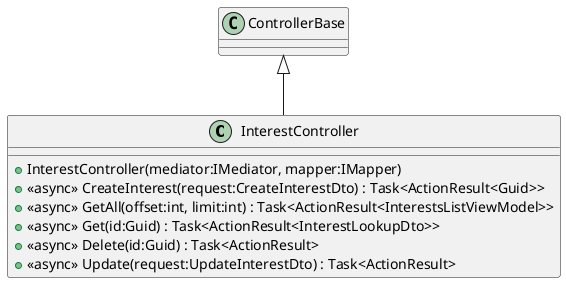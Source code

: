 @startuml
class InterestController {
    + InterestController(mediator:IMediator, mapper:IMapper)
    + <<async>> CreateInterest(request:CreateInterestDto) : Task<ActionResult<Guid>>
    + <<async>> GetAll(offset:int, limit:int) : Task<ActionResult<InterestsListViewModel>>
    + <<async>> Get(id:Guid) : Task<ActionResult<InterestLookupDto>>
    + <<async>> Delete(id:Guid) : Task<ActionResult>
    + <<async>> Update(request:UpdateInterestDto) : Task<ActionResult>
}
ControllerBase <|-- InterestController
@enduml
